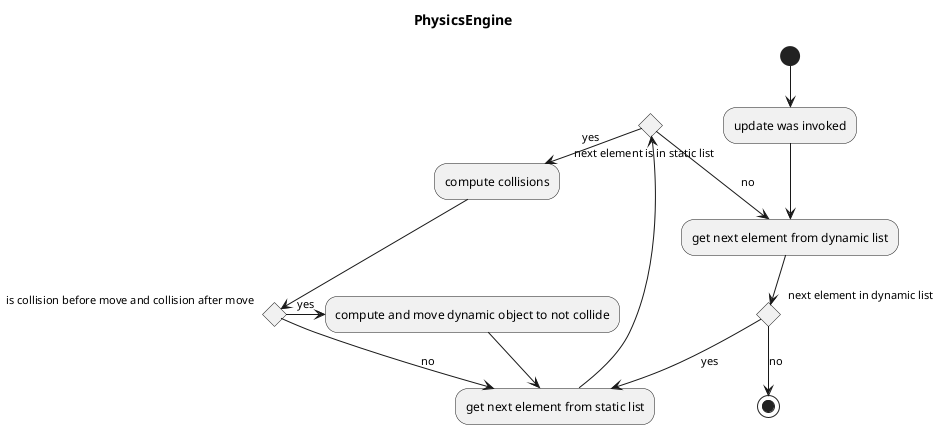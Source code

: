 @startuml

title PhysicsEngine

(*) --> "update was invoked"
"update was invoked" --> "get next element from dynamic list"
if "next element in dynamic list"
 -down-> [no] (*)
 else 
 -down-> [yes] "get next element from static list"
     if "next element is in static list"
     --> [no] "get next element from dynamic list"
     
     else
     -right-> [yes] "compute collisions"
         if "is collision before move and collision after move"
         --> [no] "get next element from static list"
         else
         -right-> [yes] "compute and move dynamic object to not collide"
         "compute and move dynamic object to not collide" --> "get next element from static list"
     endif
endif

@enduml 